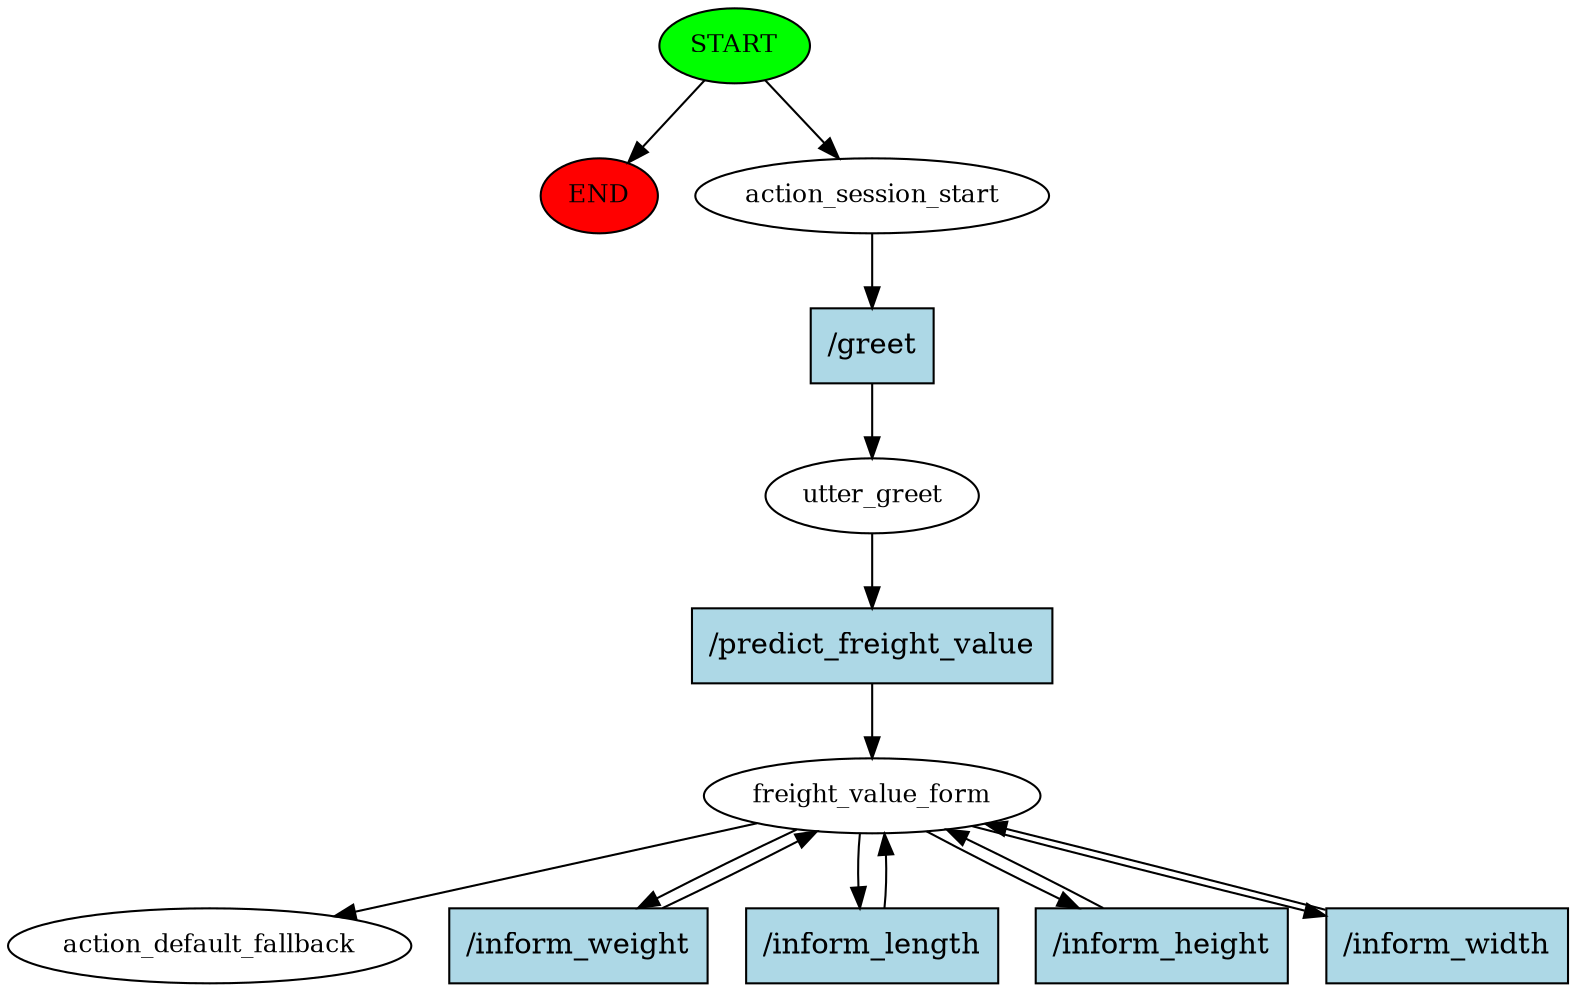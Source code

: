 digraph  {
0 [class="start active", fillcolor=green, fontsize=12, label=START, style=filled];
"-1" [class=end, fillcolor=red, fontsize=12, label=END, style=filled];
1 [class=active, fontsize=12, label=action_session_start];
2 [class=active, fontsize=12, label=utter_greet];
3 [class=active, fontsize=12, label=freight_value_form];
8 [class="dashed active", fontsize=12, label=action_default_fallback];
9 [class="intent active", fillcolor=lightblue, label="/greet", shape=rect, style=filled];
10 [class="intent active", fillcolor=lightblue, label="/predict_freight_value", shape=rect, style=filled];
11 [class="intent active", fillcolor=lightblue, label="/inform_weight", shape=rect, style=filled];
12 [class="intent active", fillcolor=lightblue, label="/inform_length", shape=rect, style=filled];
13 [class="intent active", fillcolor=lightblue, label="/inform_height", shape=rect, style=filled];
14 [class="intent active", fillcolor=lightblue, label="/inform_width", shape=rect, style=filled];
0 -> "-1"  [class="", key=NONE, label=""];
0 -> 1  [class=active, key=NONE, label=""];
1 -> 9  [class=active, key=0];
2 -> 10  [class=active, key=0];
3 -> 8  [class=active, key=NONE, label=""];
3 -> 11  [class=active, key=0];
3 -> 12  [class=active, key=0];
3 -> 13  [class=active, key=0];
3 -> 14  [class=active, key=0];
9 -> 2  [class=active, key=0];
10 -> 3  [class=active, key=0];
11 -> 3  [class=active, key=0];
12 -> 3  [class=active, key=0];
13 -> 3  [class=active, key=0];
14 -> 3  [class=active, key=0];
}
